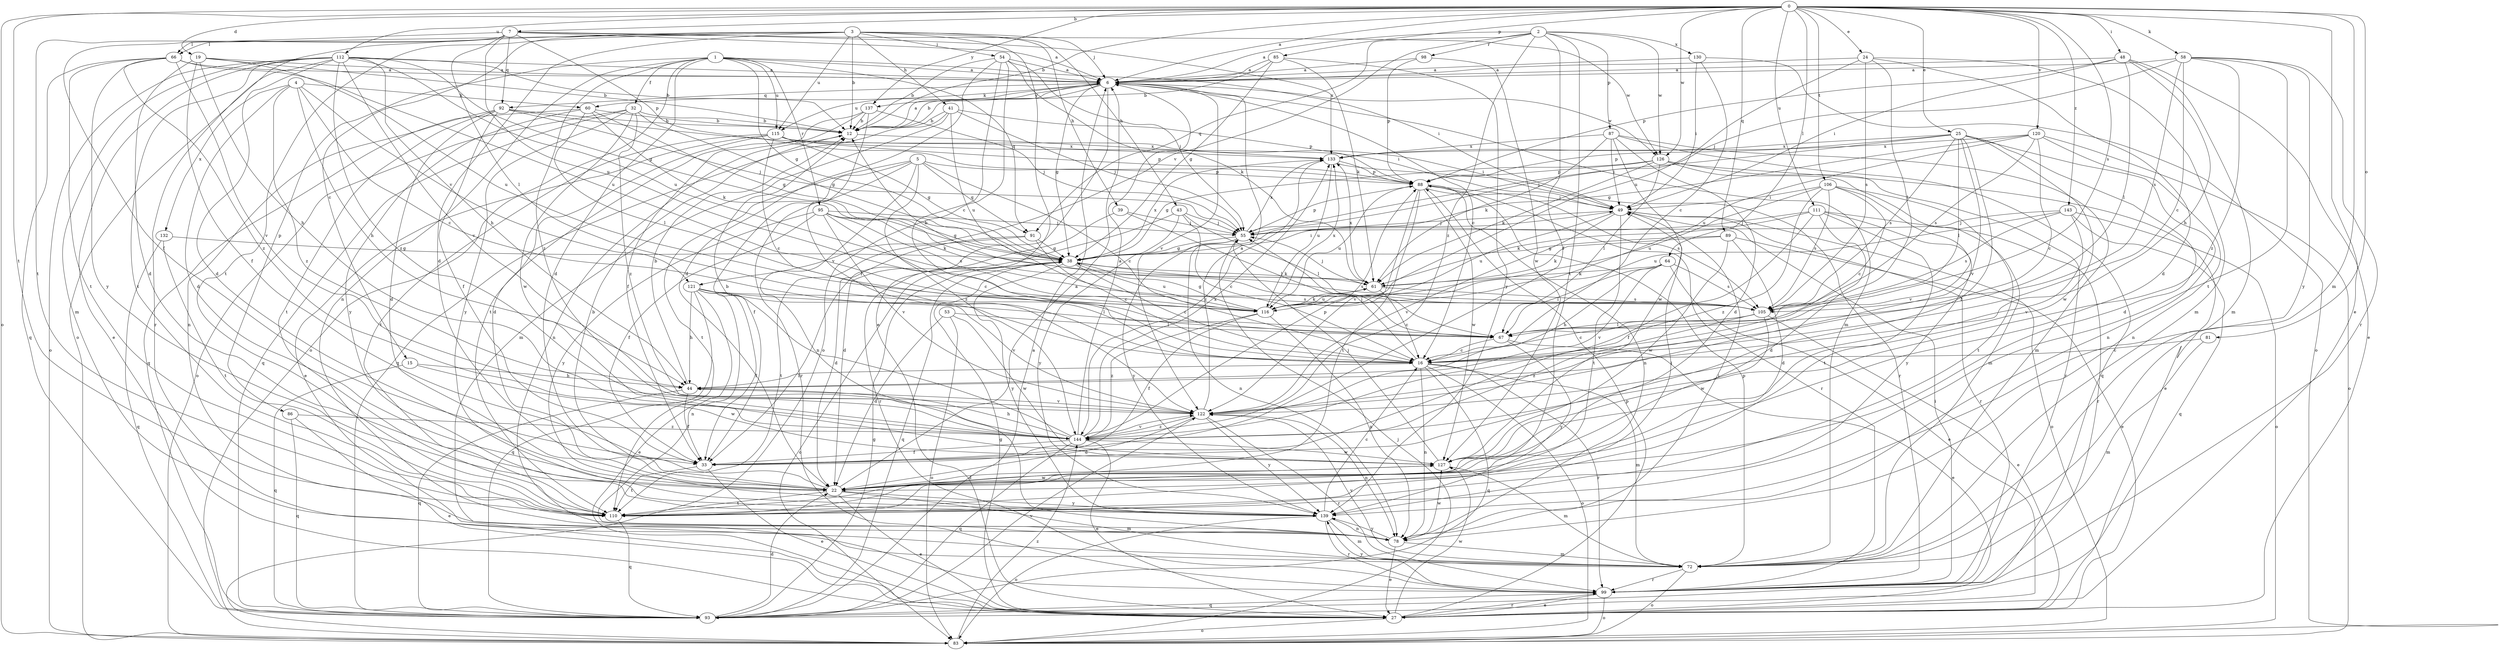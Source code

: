 strict digraph  {
0;
1;
2;
3;
4;
5;
6;
7;
12;
15;
16;
19;
22;
24;
25;
27;
32;
33;
38;
39;
41;
43;
44;
48;
49;
53;
54;
55;
58;
60;
61;
64;
66;
67;
72;
78;
81;
83;
85;
86;
87;
88;
89;
91;
92;
93;
95;
98;
99;
105;
106;
110;
111;
112;
115;
116;
120;
121;
122;
126;
127;
130;
132;
133;
137;
139;
143;
144;
0 -> 6  [label=a];
0 -> 7  [label=b];
0 -> 12  [label=b];
0 -> 19  [label=d];
0 -> 24  [label=e];
0 -> 25  [label=e];
0 -> 27  [label=e];
0 -> 48  [label=i];
0 -> 58  [label=k];
0 -> 64  [label=l];
0 -> 72  [label=m];
0 -> 81  [label=o];
0 -> 83  [label=o];
0 -> 85  [label=p];
0 -> 89  [label=q];
0 -> 105  [label=s];
0 -> 106  [label=t];
0 -> 110  [label=t];
0 -> 111  [label=u];
0 -> 112  [label=u];
0 -> 120  [label=v];
0 -> 126  [label=w];
0 -> 137  [label=y];
0 -> 143  [label=z];
1 -> 6  [label=a];
1 -> 22  [label=d];
1 -> 32  [label=f];
1 -> 38  [label=g];
1 -> 49  [label=i];
1 -> 78  [label=n];
1 -> 83  [label=o];
1 -> 86  [label=p];
1 -> 91  [label=q];
1 -> 95  [label=r];
1 -> 115  [label=u];
1 -> 144  [label=z];
2 -> 6  [label=a];
2 -> 33  [label=f];
2 -> 87  [label=p];
2 -> 91  [label=q];
2 -> 98  [label=r];
2 -> 110  [label=t];
2 -> 121  [label=v];
2 -> 126  [label=w];
2 -> 130  [label=x];
2 -> 144  [label=z];
3 -> 12  [label=b];
3 -> 15  [label=c];
3 -> 22  [label=d];
3 -> 27  [label=e];
3 -> 39  [label=h];
3 -> 41  [label=h];
3 -> 43  [label=h];
3 -> 54  [label=j];
3 -> 66  [label=l];
3 -> 83  [label=o];
3 -> 110  [label=t];
3 -> 115  [label=u];
3 -> 6  [label=j];
4 -> 16  [label=c];
4 -> 22  [label=d];
4 -> 44  [label=h];
4 -> 60  [label=k];
4 -> 121  [label=v];
4 -> 132  [label=x];
4 -> 144  [label=z];
5 -> 16  [label=c];
5 -> 33  [label=f];
5 -> 78  [label=n];
5 -> 88  [label=p];
5 -> 91  [label=q];
5 -> 99  [label=r];
5 -> 110  [label=t];
5 -> 144  [label=z];
6 -> 12  [label=b];
6 -> 16  [label=c];
6 -> 33  [label=f];
6 -> 38  [label=g];
6 -> 60  [label=k];
6 -> 72  [label=m];
6 -> 92  [label=q];
6 -> 115  [label=u];
6 -> 122  [label=v];
6 -> 126  [label=w];
6 -> 137  [label=y];
7 -> 6  [label=a];
7 -> 33  [label=f];
7 -> 66  [label=l];
7 -> 67  [label=l];
7 -> 88  [label=p];
7 -> 92  [label=q];
7 -> 110  [label=t];
7 -> 116  [label=u];
7 -> 126  [label=w];
7 -> 133  [label=x];
12 -> 6  [label=a];
12 -> 78  [label=n];
12 -> 133  [label=x];
15 -> 44  [label=h];
15 -> 93  [label=q];
15 -> 127  [label=w];
16 -> 44  [label=h];
16 -> 55  [label=j];
16 -> 72  [label=m];
16 -> 78  [label=n];
16 -> 83  [label=o];
16 -> 93  [label=q];
16 -> 99  [label=r];
19 -> 6  [label=a];
19 -> 12  [label=b];
19 -> 22  [label=d];
19 -> 33  [label=f];
19 -> 44  [label=h];
19 -> 116  [label=u];
22 -> 6  [label=a];
22 -> 12  [label=b];
22 -> 27  [label=e];
22 -> 72  [label=m];
22 -> 110  [label=t];
22 -> 127  [label=w];
22 -> 139  [label=y];
24 -> 6  [label=a];
24 -> 22  [label=d];
24 -> 67  [label=l];
24 -> 72  [label=m];
24 -> 105  [label=s];
24 -> 116  [label=u];
25 -> 22  [label=d];
25 -> 33  [label=f];
25 -> 55  [label=j];
25 -> 67  [label=l];
25 -> 78  [label=n];
25 -> 88  [label=p];
25 -> 105  [label=s];
25 -> 122  [label=v];
25 -> 127  [label=w];
25 -> 133  [label=x];
27 -> 38  [label=g];
27 -> 83  [label=o];
27 -> 88  [label=p];
27 -> 99  [label=r];
27 -> 127  [label=w];
32 -> 12  [label=b];
32 -> 38  [label=g];
32 -> 83  [label=o];
32 -> 93  [label=q];
32 -> 127  [label=w];
32 -> 139  [label=y];
32 -> 144  [label=z];
33 -> 27  [label=e];
33 -> 110  [label=t];
38 -> 16  [label=c];
38 -> 49  [label=i];
38 -> 61  [label=k];
38 -> 83  [label=o];
38 -> 93  [label=q];
38 -> 105  [label=s];
38 -> 116  [label=u];
38 -> 133  [label=x];
38 -> 139  [label=y];
39 -> 22  [label=d];
39 -> 55  [label=j];
39 -> 67  [label=l];
41 -> 12  [label=b];
41 -> 55  [label=j];
41 -> 72  [label=m];
41 -> 88  [label=p];
41 -> 93  [label=q];
41 -> 116  [label=u];
43 -> 16  [label=c];
43 -> 55  [label=j];
43 -> 67  [label=l];
43 -> 99  [label=r];
43 -> 139  [label=y];
44 -> 12  [label=b];
44 -> 33  [label=f];
44 -> 93  [label=q];
44 -> 122  [label=v];
48 -> 6  [label=a];
48 -> 27  [label=e];
48 -> 44  [label=h];
48 -> 49  [label=i];
48 -> 67  [label=l];
48 -> 72  [label=m];
48 -> 88  [label=p];
49 -> 55  [label=j];
49 -> 83  [label=o];
49 -> 99  [label=r];
49 -> 110  [label=t];
49 -> 116  [label=u];
49 -> 122  [label=v];
53 -> 22  [label=d];
53 -> 67  [label=l];
53 -> 83  [label=o];
53 -> 127  [label=w];
54 -> 6  [label=a];
54 -> 12  [label=b];
54 -> 16  [label=c];
54 -> 22  [label=d];
54 -> 55  [label=j];
54 -> 61  [label=k];
54 -> 83  [label=o];
55 -> 38  [label=g];
55 -> 78  [label=n];
55 -> 88  [label=p];
55 -> 133  [label=x];
55 -> 139  [label=y];
58 -> 6  [label=a];
58 -> 16  [label=c];
58 -> 55  [label=j];
58 -> 99  [label=r];
58 -> 105  [label=s];
58 -> 110  [label=t];
58 -> 139  [label=y];
58 -> 144  [label=z];
60 -> 12  [label=b];
60 -> 38  [label=g];
60 -> 61  [label=k];
60 -> 67  [label=l];
60 -> 93  [label=q];
60 -> 139  [label=y];
61 -> 16  [label=c];
61 -> 55  [label=j];
61 -> 105  [label=s];
61 -> 116  [label=u];
61 -> 133  [label=x];
64 -> 27  [label=e];
64 -> 44  [label=h];
64 -> 61  [label=k];
64 -> 67  [label=l];
64 -> 105  [label=s];
64 -> 122  [label=v];
66 -> 6  [label=a];
66 -> 93  [label=q];
66 -> 110  [label=t];
66 -> 116  [label=u];
66 -> 122  [label=v];
66 -> 139  [label=y];
66 -> 144  [label=z];
67 -> 16  [label=c];
67 -> 27  [label=e];
67 -> 139  [label=y];
72 -> 83  [label=o];
72 -> 88  [label=p];
72 -> 99  [label=r];
72 -> 122  [label=v];
78 -> 27  [label=e];
78 -> 49  [label=i];
78 -> 72  [label=m];
78 -> 127  [label=w];
78 -> 139  [label=y];
81 -> 16  [label=c];
81 -> 72  [label=m];
83 -> 55  [label=j];
83 -> 144  [label=z];
85 -> 6  [label=a];
85 -> 12  [label=b];
85 -> 38  [label=g];
85 -> 61  [label=k];
85 -> 139  [label=y];
86 -> 27  [label=e];
86 -> 93  [label=q];
86 -> 144  [label=z];
87 -> 22  [label=d];
87 -> 49  [label=i];
87 -> 61  [label=k];
87 -> 72  [label=m];
87 -> 93  [label=q];
87 -> 127  [label=w];
87 -> 133  [label=x];
88 -> 49  [label=i];
88 -> 78  [label=n];
88 -> 99  [label=r];
88 -> 105  [label=s];
88 -> 110  [label=t];
88 -> 116  [label=u];
88 -> 122  [label=v];
88 -> 127  [label=w];
89 -> 22  [label=d];
89 -> 27  [label=e];
89 -> 38  [label=g];
89 -> 61  [label=k];
89 -> 127  [label=w];
91 -> 16  [label=c];
91 -> 22  [label=d];
91 -> 38  [label=g];
91 -> 110  [label=t];
92 -> 12  [label=b];
92 -> 22  [label=d];
92 -> 33  [label=f];
92 -> 49  [label=i];
92 -> 55  [label=j];
92 -> 78  [label=n];
92 -> 110  [label=t];
93 -> 6  [label=a];
93 -> 22  [label=d];
93 -> 38  [label=g];
93 -> 122  [label=v];
95 -> 16  [label=c];
95 -> 33  [label=f];
95 -> 38  [label=g];
95 -> 55  [label=j];
95 -> 61  [label=k];
95 -> 105  [label=s];
95 -> 122  [label=v];
95 -> 139  [label=y];
98 -> 6  [label=a];
98 -> 88  [label=p];
98 -> 127  [label=w];
99 -> 27  [label=e];
99 -> 49  [label=i];
99 -> 83  [label=o];
99 -> 93  [label=q];
99 -> 139  [label=y];
105 -> 12  [label=b];
105 -> 16  [label=c];
105 -> 27  [label=e];
105 -> 67  [label=l];
105 -> 127  [label=w];
105 -> 144  [label=z];
106 -> 16  [label=c];
106 -> 49  [label=i];
106 -> 105  [label=s];
106 -> 110  [label=t];
106 -> 116  [label=u];
106 -> 122  [label=v];
106 -> 144  [label=z];
110 -> 49  [label=i];
110 -> 93  [label=q];
111 -> 22  [label=d];
111 -> 33  [label=f];
111 -> 55  [label=j];
111 -> 61  [label=k];
111 -> 99  [label=r];
111 -> 110  [label=t];
111 -> 139  [label=y];
112 -> 6  [label=a];
112 -> 12  [label=b];
112 -> 22  [label=d];
112 -> 27  [label=e];
112 -> 38  [label=g];
112 -> 44  [label=h];
112 -> 72  [label=m];
112 -> 83  [label=o];
112 -> 99  [label=r];
112 -> 110  [label=t];
112 -> 116  [label=u];
112 -> 122  [label=v];
112 -> 144  [label=z];
115 -> 16  [label=c];
115 -> 22  [label=d];
115 -> 27  [label=e];
115 -> 38  [label=g];
115 -> 49  [label=i];
115 -> 88  [label=p];
115 -> 110  [label=t];
115 -> 133  [label=x];
116 -> 33  [label=f];
116 -> 38  [label=g];
116 -> 61  [label=k];
116 -> 78  [label=n];
116 -> 133  [label=x];
116 -> 144  [label=z];
120 -> 16  [label=c];
120 -> 38  [label=g];
120 -> 78  [label=n];
120 -> 83  [label=o];
120 -> 105  [label=s];
120 -> 116  [label=u];
120 -> 133  [label=x];
121 -> 27  [label=e];
121 -> 33  [label=f];
121 -> 44  [label=h];
121 -> 67  [label=l];
121 -> 78  [label=n];
121 -> 93  [label=q];
121 -> 105  [label=s];
121 -> 122  [label=v];
122 -> 6  [label=a];
122 -> 22  [label=d];
122 -> 78  [label=n];
122 -> 99  [label=r];
122 -> 139  [label=y];
122 -> 144  [label=z];
126 -> 27  [label=e];
126 -> 38  [label=g];
126 -> 61  [label=k];
126 -> 67  [label=l];
126 -> 72  [label=m];
126 -> 88  [label=p];
126 -> 99  [label=r];
127 -> 22  [label=d];
127 -> 55  [label=j];
127 -> 72  [label=m];
130 -> 6  [label=a];
130 -> 16  [label=c];
130 -> 49  [label=i];
130 -> 83  [label=o];
132 -> 38  [label=g];
132 -> 93  [label=q];
132 -> 110  [label=t];
133 -> 88  [label=p];
133 -> 99  [label=r];
133 -> 116  [label=u];
133 -> 144  [label=z];
137 -> 12  [label=b];
137 -> 33  [label=f];
137 -> 55  [label=j];
137 -> 110  [label=t];
137 -> 122  [label=v];
139 -> 16  [label=c];
139 -> 72  [label=m];
139 -> 78  [label=n];
139 -> 83  [label=o];
139 -> 99  [label=r];
143 -> 55  [label=j];
143 -> 83  [label=o];
143 -> 93  [label=q];
143 -> 105  [label=s];
143 -> 116  [label=u];
143 -> 122  [label=v];
144 -> 6  [label=a];
144 -> 12  [label=b];
144 -> 27  [label=e];
144 -> 33  [label=f];
144 -> 44  [label=h];
144 -> 88  [label=p];
144 -> 93  [label=q];
144 -> 122  [label=v];
144 -> 127  [label=w];
144 -> 133  [label=x];
}
